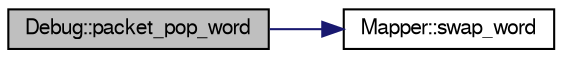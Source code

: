 digraph G
{
  edge [fontname="FreeSans",fontsize="10",labelfontname="FreeSans",labelfontsize="10"];
  node [fontname="FreeSans",fontsize="10",shape=record];
  rankdir=LR;
  Node1 [label="Debug::packet_pop_word",height=0.2,width=0.4,color="black", fillcolor="grey75", style="filled" fontcolor="black"];
  Node1 -> Node2 [color="midnightblue",fontsize="10",style="solid"];
  Node2 [label="Mapper::swap_word",height=0.2,width=0.4,color="black", fillcolor="white", style="filled",URL="$classMapper.html#aad996f69d0a2aca785f5a8e9440789be"];
}

